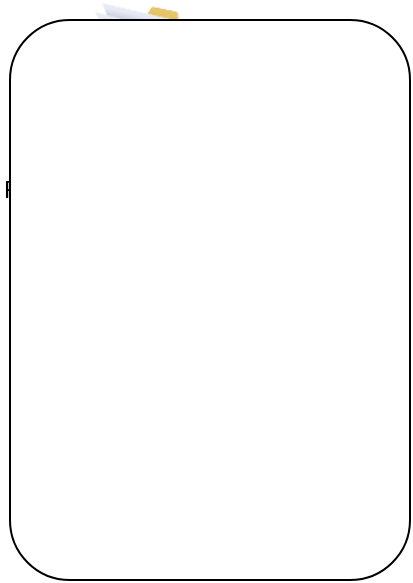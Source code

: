 <mxfile version="27.0.2">
  <diagram name="Pagina-1" id="X-1EZg5lTaZ12vDLtgBy">
    <mxGraphModel dx="582" dy="422" grid="1" gridSize="10" guides="1" tooltips="1" connect="1" arrows="1" fold="1" page="1" pageScale="1" pageWidth="827" pageHeight="1169" math="0" shadow="0">
      <root>
        <mxCell id="0" />
        <mxCell id="1" parent="0" />
        <mxCell id="5ckwl_MyqC8-SWNFlLa--2" value="" style="image;html=1;image=img/lib/clip_art/general/Full_Folder_128x128.png" vertex="1" parent="1">
          <mxGeometry x="80" y="30" width="80" height="80" as="geometry" />
        </mxCell>
        <mxCell id="5ckwl_MyqC8-SWNFlLa--4" value="Raw Data folder. It contains:&lt;div&gt;&lt;ul&gt;&lt;li&gt;metadata.csv&lt;/li&gt;&lt;li&gt;n_0.parquet (n=brg IDs: n= 1,2,3,4,5,...)&lt;/li&gt;&lt;li&gt;slow data&lt;/li&gt;&lt;ul&gt;&lt;li&gt;brgID_ss.csv&lt;br&gt;&lt;/li&gt;&lt;li&gt;brgID.csv&lt;/li&gt;&lt;/ul&gt;&lt;/ul&gt;&lt;/div&gt;" style="text;html=1;align=left;verticalAlign=middle;whiteSpace=wrap;rounded=0;" vertex="1" parent="1">
          <mxGeometry x="35" y="100" width="170" height="160" as="geometry" />
        </mxCell>
        <mxCell id="5ckwl_MyqC8-SWNFlLa--5" value="" style="rounded=1;whiteSpace=wrap;html=1;" vertex="1" parent="1">
          <mxGeometry x="40" y="40" width="200" height="280" as="geometry" />
        </mxCell>
      </root>
    </mxGraphModel>
  </diagram>
</mxfile>

